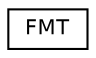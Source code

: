digraph "Graphical Class Hierarchy"
{
  edge [fontname="Helvetica",fontsize="10",labelfontname="Helvetica",labelfontsize="10"];
  node [fontname="Helvetica",fontsize="10",shape=record];
  rankdir="LR";
  Node0 [label="FMT",height=0.2,width=0.4,color="black", fillcolor="white", style="filled",URL="$d1/d2c/structFMT.html"];
}
